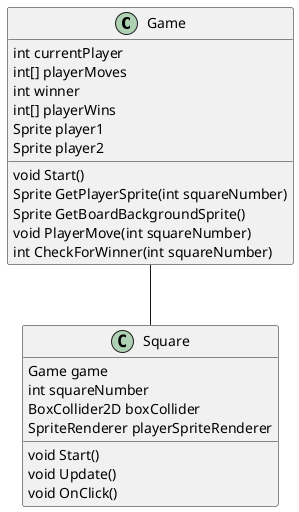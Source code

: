 @startuml Basic tic-tac-toe
class Game {
    int currentPlayer
    int[] playerMoves
    int winner
    int[] playerWins
    Sprite player1
    Sprite player2
    void Start()
    Sprite GetPlayerSprite(int squareNumber)
    Sprite GetBoardBackgroundSprite()
    void PlayerMove(int squareNumber)
    int CheckForWinner(int squareNumber)
}
class Square {
    Game game
    int squareNumber
    BoxCollider2D boxCollider
    SpriteRenderer playerSpriteRenderer
    void Start()
    void Update()
    void OnClick()
}
Game -- Square

@enduml
